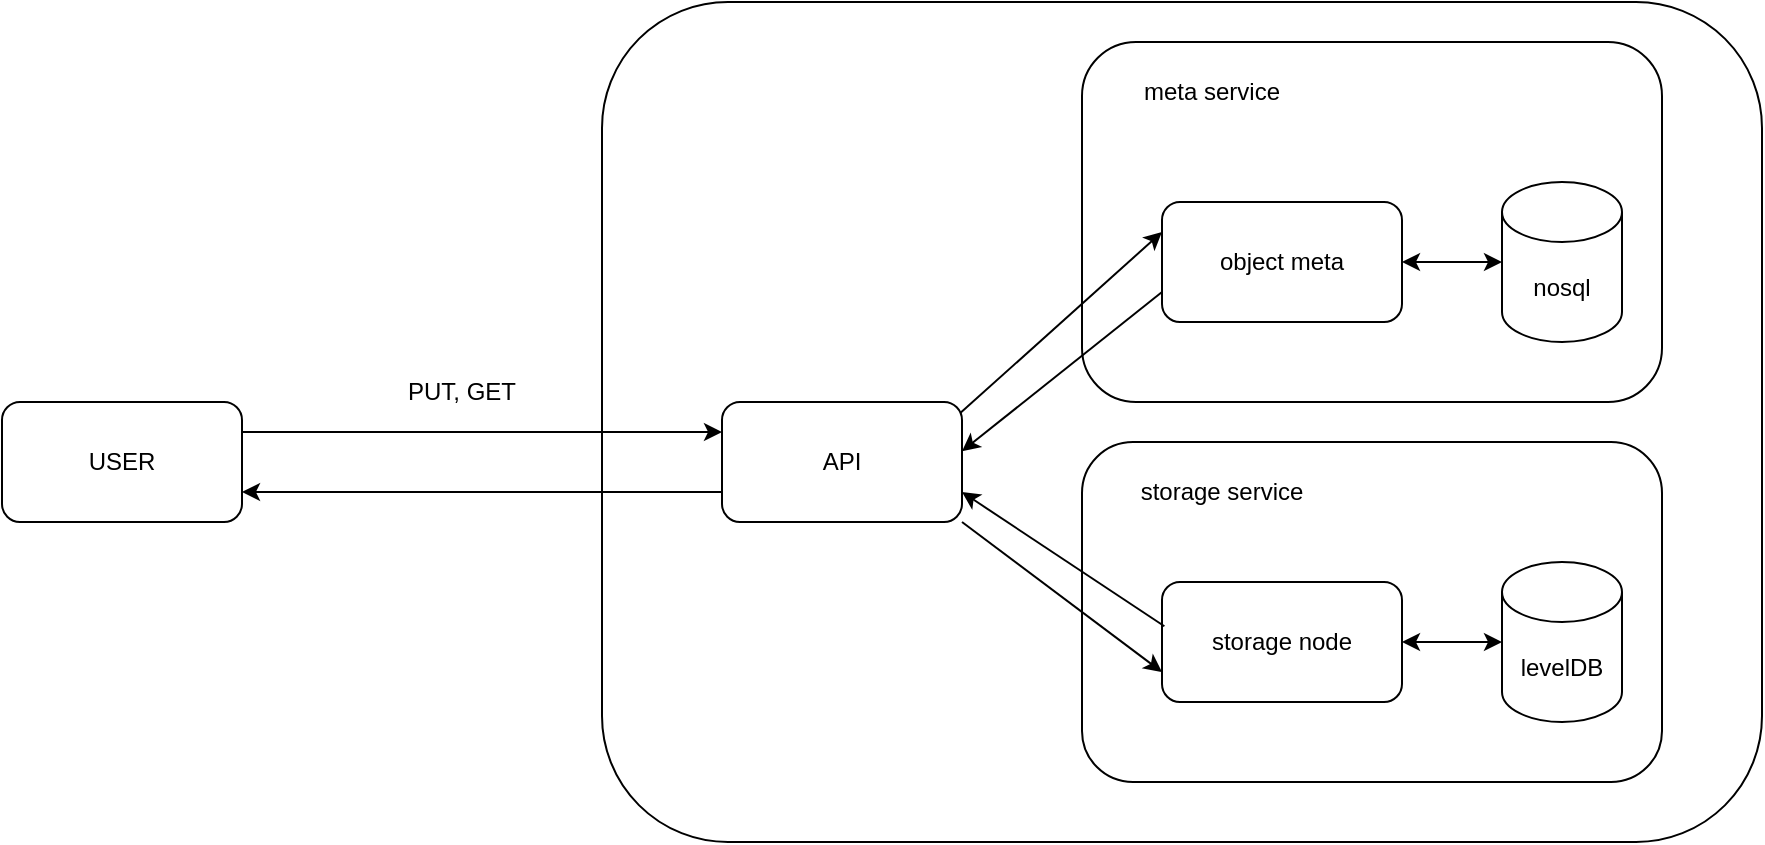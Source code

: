<mxfile>
    <diagram id="-xh7lsWtHkoIq44ITKwm" name="architecture_v1">
        <mxGraphModel dx="2067" dy="882" grid="1" gridSize="10" guides="1" tooltips="1" connect="1" arrows="1" fold="1" page="1" pageScale="1" pageWidth="827" pageHeight="1169" math="0" shadow="0">
            <root>
                <mxCell id="0"/>
                <mxCell id="1" parent="0"/>
                <mxCell id="4BQ2evdpj7uEI14HnPks-1" value="" style="rounded=1;whiteSpace=wrap;html=1;" vertex="1" parent="1">
                    <mxGeometry x="280" y="200" width="580" height="420" as="geometry"/>
                </mxCell>
                <mxCell id="4BQ2evdpj7uEI14HnPks-2" value="" style="rounded=1;whiteSpace=wrap;html=1;" vertex="1" parent="1">
                    <mxGeometry x="520" y="420" width="290" height="170" as="geometry"/>
                </mxCell>
                <mxCell id="4BQ2evdpj7uEI14HnPks-4" value="USER" style="rounded=1;whiteSpace=wrap;html=1;" vertex="1" parent="1">
                    <mxGeometry x="-20" y="400" width="120" height="60" as="geometry"/>
                </mxCell>
                <mxCell id="4BQ2evdpj7uEI14HnPks-5" value="API" style="rounded=1;whiteSpace=wrap;html=1;" vertex="1" parent="1">
                    <mxGeometry x="340" y="400" width="120" height="60" as="geometry"/>
                </mxCell>
                <mxCell id="4BQ2evdpj7uEI14HnPks-6" value="" style="endArrow=classic;html=1;exitX=1;exitY=0.25;exitDx=0;exitDy=0;entryX=0;entryY=0.25;entryDx=0;entryDy=0;" edge="1" parent="1" source="4BQ2evdpj7uEI14HnPks-4" target="4BQ2evdpj7uEI14HnPks-5">
                    <mxGeometry width="50" height="50" relative="1" as="geometry">
                        <mxPoint x="380" y="440" as="sourcePoint"/>
                        <mxPoint x="430" y="390" as="targetPoint"/>
                    </mxGeometry>
                </mxCell>
                <mxCell id="4BQ2evdpj7uEI14HnPks-7" value="" style="endArrow=classic;html=1;exitX=0;exitY=0.75;exitDx=0;exitDy=0;entryX=1;entryY=0.75;entryDx=0;entryDy=0;" edge="1" parent="1" source="4BQ2evdpj7uEI14HnPks-5" target="4BQ2evdpj7uEI14HnPks-4">
                    <mxGeometry width="50" height="50" relative="1" as="geometry">
                        <mxPoint x="110" y="425" as="sourcePoint"/>
                        <mxPoint x="350" y="425" as="targetPoint"/>
                    </mxGeometry>
                </mxCell>
                <mxCell id="4BQ2evdpj7uEI14HnPks-8" value="PUT, GET" style="text;html=1;strokeColor=none;fillColor=none;align=center;verticalAlign=middle;whiteSpace=wrap;rounded=0;" vertex="1" parent="1">
                    <mxGeometry x="180" y="380" width="60" height="30" as="geometry"/>
                </mxCell>
                <mxCell id="4BQ2evdpj7uEI14HnPks-9" value="" style="rounded=1;whiteSpace=wrap;html=1;" vertex="1" parent="1">
                    <mxGeometry x="520" y="220" width="290" height="180" as="geometry"/>
                </mxCell>
                <mxCell id="4BQ2evdpj7uEI14HnPks-10" value="object meta" style="rounded=1;whiteSpace=wrap;html=1;" vertex="1" parent="1">
                    <mxGeometry x="560" y="300" width="120" height="60" as="geometry"/>
                </mxCell>
                <mxCell id="4BQ2evdpj7uEI14HnPks-11" value="storage node" style="rounded=1;whiteSpace=wrap;html=1;" vertex="1" parent="1">
                    <mxGeometry x="560" y="490" width="120" height="60" as="geometry"/>
                </mxCell>
                <mxCell id="4BQ2evdpj7uEI14HnPks-14" value="nosql" style="shape=cylinder3;whiteSpace=wrap;html=1;boundedLbl=1;backgroundOutline=1;size=15;" vertex="1" parent="1">
                    <mxGeometry x="730" y="290" width="60" height="80" as="geometry"/>
                </mxCell>
                <mxCell id="4BQ2evdpj7uEI14HnPks-25" value="" style="endArrow=classic;html=1;exitX=0.994;exitY=0.09;exitDx=0;exitDy=0;entryX=0;entryY=0.25;entryDx=0;entryDy=0;exitPerimeter=0;" edge="1" parent="1" source="4BQ2evdpj7uEI14HnPks-5" target="4BQ2evdpj7uEI14HnPks-10">
                    <mxGeometry width="50" height="50" relative="1" as="geometry">
                        <mxPoint x="690" y="540" as="sourcePoint"/>
                        <mxPoint x="740" y="490" as="targetPoint"/>
                    </mxGeometry>
                </mxCell>
                <mxCell id="4BQ2evdpj7uEI14HnPks-26" value="" style="endArrow=classic;html=1;exitX=0;exitY=0.75;exitDx=0;exitDy=0;entryX=1;entryY=0.41;entryDx=0;entryDy=0;entryPerimeter=0;" edge="1" parent="1" source="4BQ2evdpj7uEI14HnPks-10" target="4BQ2evdpj7uEI14HnPks-5">
                    <mxGeometry width="50" height="50" relative="1" as="geometry">
                        <mxPoint x="470" y="425" as="sourcePoint"/>
                        <mxPoint x="570" y="275" as="targetPoint"/>
                    </mxGeometry>
                </mxCell>
                <mxCell id="4BQ2evdpj7uEI14HnPks-27" value="" style="endArrow=classic;html=1;exitX=1;exitY=1;exitDx=0;exitDy=0;entryX=0;entryY=0.75;entryDx=0;entryDy=0;" edge="1" parent="1" source="4BQ2evdpj7uEI14HnPks-5" target="4BQ2evdpj7uEI14HnPks-11">
                    <mxGeometry width="50" height="50" relative="1" as="geometry">
                        <mxPoint x="469.28" y="415.4" as="sourcePoint"/>
                        <mxPoint x="570" y="275" as="targetPoint"/>
                    </mxGeometry>
                </mxCell>
                <mxCell id="4BQ2evdpj7uEI14HnPks-28" value="" style="endArrow=classic;html=1;exitX=0.01;exitY=0.369;exitDx=0;exitDy=0;entryX=1;entryY=0.75;entryDx=0;entryDy=0;exitPerimeter=0;" edge="1" parent="1" source="4BQ2evdpj7uEI14HnPks-11" target="4BQ2evdpj7uEI14HnPks-5">
                    <mxGeometry width="50" height="50" relative="1" as="geometry">
                        <mxPoint x="470" y="470" as="sourcePoint"/>
                        <mxPoint x="570" y="655" as="targetPoint"/>
                    </mxGeometry>
                </mxCell>
                <mxCell id="4BQ2evdpj7uEI14HnPks-29" value="storage service" style="text;html=1;strokeColor=none;fillColor=none;align=center;verticalAlign=middle;whiteSpace=wrap;rounded=0;" vertex="1" parent="1">
                    <mxGeometry x="540" y="430" width="100" height="30" as="geometry"/>
                </mxCell>
                <mxCell id="4BQ2evdpj7uEI14HnPks-30" value="meta service" style="text;html=1;strokeColor=none;fillColor=none;align=center;verticalAlign=middle;whiteSpace=wrap;rounded=0;" vertex="1" parent="1">
                    <mxGeometry x="530" y="230" width="110" height="30" as="geometry"/>
                </mxCell>
                <mxCell id="4BQ2evdpj7uEI14HnPks-31" value="" style="endArrow=classic;startArrow=classic;html=1;entryX=0;entryY=0.5;entryDx=0;entryDy=0;entryPerimeter=0;" edge="1" parent="1" source="4BQ2evdpj7uEI14HnPks-10" target="4BQ2evdpj7uEI14HnPks-14">
                    <mxGeometry width="50" height="50" relative="1" as="geometry">
                        <mxPoint x="510" y="540" as="sourcePoint"/>
                        <mxPoint x="560" y="490" as="targetPoint"/>
                    </mxGeometry>
                </mxCell>
                <mxCell id="iA15LZfpJ7BzNo4cb26q-1" value="levelDB" style="shape=cylinder3;whiteSpace=wrap;html=1;boundedLbl=1;backgroundOutline=1;size=15;" vertex="1" parent="1">
                    <mxGeometry x="730" y="480" width="60" height="80" as="geometry"/>
                </mxCell>
                <mxCell id="iA15LZfpJ7BzNo4cb26q-2" value="" style="endArrow=classic;startArrow=classic;html=1;exitX=1;exitY=0.5;exitDx=0;exitDy=0;" edge="1" parent="1" source="4BQ2evdpj7uEI14HnPks-11" target="iA15LZfpJ7BzNo4cb26q-1">
                    <mxGeometry width="50" height="50" relative="1" as="geometry">
                        <mxPoint x="690" y="340" as="sourcePoint"/>
                        <mxPoint x="740" y="340" as="targetPoint"/>
                    </mxGeometry>
                </mxCell>
            </root>
        </mxGraphModel>
    </diagram>
    <diagram id="XrwoL8R-I7j03MeKUOcI" name="architecture_v2">
        <mxGraphModel dx="1954" dy="802" grid="1" gridSize="10" guides="1" tooltips="1" connect="1" arrows="1" fold="1" page="1" pageScale="1" pageWidth="827" pageHeight="1169" math="0" shadow="0">
            <root>
                <mxCell id="0"/>
                <mxCell id="1" parent="0"/>
                <mxCell id="3" value="" style="rounded=1;whiteSpace=wrap;html=1;" vertex="1" parent="1">
                    <mxGeometry x="280" y="120" width="700" height="720" as="geometry"/>
                </mxCell>
                <mxCell id="10" value="" style="rounded=1;whiteSpace=wrap;html=1;" vertex="1" parent="1">
                    <mxGeometry x="520" y="420" width="420" height="400" as="geometry"/>
                </mxCell>
                <mxCell id="37" value="" style="rounded=1;whiteSpace=wrap;html=1;" vertex="1" parent="1">
                    <mxGeometry x="660" y="430" width="270" height="380" as="geometry"/>
                </mxCell>
                <mxCell id="2" value="USER" style="rounded=1;whiteSpace=wrap;html=1;" vertex="1" parent="1">
                    <mxGeometry x="-20" y="400" width="120" height="60" as="geometry"/>
                </mxCell>
                <mxCell id="4" value="API" style="rounded=1;whiteSpace=wrap;html=1;" vertex="1" parent="1">
                    <mxGeometry x="340" y="400" width="120" height="60" as="geometry"/>
                </mxCell>
                <mxCell id="6" value="" style="endArrow=classic;html=1;exitX=1;exitY=0.25;exitDx=0;exitDy=0;entryX=0;entryY=0.25;entryDx=0;entryDy=0;" edge="1" parent="1" source="2" target="4">
                    <mxGeometry width="50" height="50" relative="1" as="geometry">
                        <mxPoint x="380" y="440" as="sourcePoint"/>
                        <mxPoint x="430" y="390" as="targetPoint"/>
                    </mxGeometry>
                </mxCell>
                <mxCell id="7" value="" style="endArrow=classic;html=1;exitX=0;exitY=0.75;exitDx=0;exitDy=0;entryX=1;entryY=0.75;entryDx=0;entryDy=0;" edge="1" parent="1" source="4" target="2">
                    <mxGeometry width="50" height="50" relative="1" as="geometry">
                        <mxPoint x="110" y="425" as="sourcePoint"/>
                        <mxPoint x="350" y="425" as="targetPoint"/>
                    </mxGeometry>
                </mxCell>
                <mxCell id="8" value="PUT, GET" style="text;html=1;strokeColor=none;fillColor=none;align=center;verticalAlign=middle;whiteSpace=wrap;rounded=0;" vertex="1" parent="1">
                    <mxGeometry x="180" y="380" width="60" height="30" as="geometry"/>
                </mxCell>
                <mxCell id="9" value="" style="rounded=1;whiteSpace=wrap;html=1;" vertex="1" parent="1">
                    <mxGeometry x="520" y="150" width="410" height="250" as="geometry"/>
                </mxCell>
                <mxCell id="12" value="object meta node" style="rounded=1;whiteSpace=wrap;html=1;" vertex="1" parent="1">
                    <mxGeometry x="560" y="250" width="120" height="60" as="geometry"/>
                </mxCell>
                <mxCell id="13" value="storage node cluster" style="rounded=1;whiteSpace=wrap;html=1;" vertex="1" parent="1">
                    <mxGeometry x="560" y="600" width="120" height="60" as="geometry"/>
                </mxCell>
                <mxCell id="14" value="" style="rounded=1;whiteSpace=wrap;html=1;" vertex="1" parent="1">
                    <mxGeometry x="740" y="440" width="160" height="110" as="geometry"/>
                </mxCell>
                <mxCell id="15" value="" style="rounded=1;whiteSpace=wrap;html=1;" vertex="1" parent="1">
                    <mxGeometry x="740" y="560" width="160" height="100" as="geometry"/>
                </mxCell>
                <mxCell id="16" value="nosql" style="shape=cylinder3;whiteSpace=wrap;html=1;boundedLbl=1;backgroundOutline=1;size=15;" vertex="1" parent="1">
                    <mxGeometry x="840" y="240" width="60" height="80" as="geometry"/>
                </mxCell>
                <mxCell id="17" value="storage node" style="rounded=1;whiteSpace=wrap;html=1;" vertex="1" parent="1">
                    <mxGeometry x="760" y="470" width="120" height="30" as="geometry"/>
                </mxCell>
                <mxCell id="19" value="storage node" style="rounded=1;whiteSpace=wrap;html=1;" vertex="1" parent="1">
                    <mxGeometry x="760" y="510" width="120" height="30" as="geometry"/>
                </mxCell>
                <mxCell id="20" value="storage node" style="rounded=1;whiteSpace=wrap;html=1;" vertex="1" parent="1">
                    <mxGeometry x="760" y="595" width="120" height="50" as="geometry"/>
                </mxCell>
                <mxCell id="21" value="" style="endArrow=none;dashed=1;html=1;dashPattern=1 3;strokeWidth=2;exitX=0.731;exitY=0.714;exitDx=0;exitDy=0;exitPerimeter=0;" edge="1" parent="1" source="10">
                    <mxGeometry width="50" height="50" relative="1" as="geometry">
                        <mxPoint x="830" y="680" as="sourcePoint"/>
                        <mxPoint x="827" y="660" as="targetPoint"/>
                    </mxGeometry>
                </mxCell>
                <mxCell id="22" value="" style="rounded=1;whiteSpace=wrap;html=1;" vertex="1" parent="1">
                    <mxGeometry x="740" y="690" width="160" height="110" as="geometry"/>
                </mxCell>
                <mxCell id="24" value="storage node" style="rounded=1;whiteSpace=wrap;html=1;" vertex="1" parent="1">
                    <mxGeometry x="760" y="720" width="120" height="30" as="geometry"/>
                </mxCell>
                <mxCell id="25" value="storage node" style="rounded=1;whiteSpace=wrap;html=1;" vertex="1" parent="1">
                    <mxGeometry x="760" y="760" width="120" height="30" as="geometry"/>
                </mxCell>
                <mxCell id="26" value="xxx.xxx.xxx.1" style="text;html=1;strokeColor=none;fillColor=none;align=center;verticalAlign=middle;whiteSpace=wrap;rounded=0;" vertex="1" parent="1">
                    <mxGeometry x="760" y="440" width="60" height="20" as="geometry"/>
                </mxCell>
                <mxCell id="28" value="xxx.xxx.xxx.2" style="text;html=1;strokeColor=none;fillColor=none;align=center;verticalAlign=middle;whiteSpace=wrap;rounded=0;" vertex="1" parent="1">
                    <mxGeometry x="760" y="560" width="60" height="20" as="geometry"/>
                </mxCell>
                <mxCell id="30" value="xxx.xxx.xxx.3" style="text;html=1;strokeColor=none;fillColor=none;align=center;verticalAlign=middle;whiteSpace=wrap;rounded=0;" vertex="1" parent="1">
                    <mxGeometry x="760" y="690" width="60" height="20" as="geometry"/>
                </mxCell>
                <mxCell id="31" value="" style="endArrow=classic;html=1;exitX=0.994;exitY=0.09;exitDx=0;exitDy=0;entryX=0;entryY=0.25;entryDx=0;entryDy=0;exitPerimeter=0;" edge="1" parent="1" source="4" target="12">
                    <mxGeometry width="50" height="50" relative="1" as="geometry">
                        <mxPoint x="690" y="540" as="sourcePoint"/>
                        <mxPoint x="740" y="490" as="targetPoint"/>
                    </mxGeometry>
                </mxCell>
                <mxCell id="32" value="" style="endArrow=classic;html=1;exitX=0;exitY=0.75;exitDx=0;exitDy=0;entryX=1;entryY=0.41;entryDx=0;entryDy=0;entryPerimeter=0;" edge="1" parent="1" source="12" target="4">
                    <mxGeometry width="50" height="50" relative="1" as="geometry">
                        <mxPoint x="470" y="425" as="sourcePoint"/>
                        <mxPoint x="570" y="275" as="targetPoint"/>
                    </mxGeometry>
                </mxCell>
                <mxCell id="33" value="" style="endArrow=classic;html=1;exitX=1;exitY=1;exitDx=0;exitDy=0;entryX=0;entryY=0.75;entryDx=0;entryDy=0;" edge="1" parent="1" source="4" target="13">
                    <mxGeometry width="50" height="50" relative="1" as="geometry">
                        <mxPoint x="469.28" y="415.4" as="sourcePoint"/>
                        <mxPoint x="570" y="275" as="targetPoint"/>
                    </mxGeometry>
                </mxCell>
                <mxCell id="34" value="" style="endArrow=classic;html=1;exitX=0.01;exitY=0.369;exitDx=0;exitDy=0;entryX=1;entryY=0.75;entryDx=0;entryDy=0;exitPerimeter=0;" edge="1" parent="1" source="13" target="4">
                    <mxGeometry width="50" height="50" relative="1" as="geometry">
                        <mxPoint x="470" y="470" as="sourcePoint"/>
                        <mxPoint x="570" y="655" as="targetPoint"/>
                    </mxGeometry>
                </mxCell>
                <mxCell id="35" value="storage service" style="text;html=1;strokeColor=none;fillColor=none;align=center;verticalAlign=middle;whiteSpace=wrap;rounded=0;" vertex="1" parent="1">
                    <mxGeometry x="540" y="440" width="100" height="30" as="geometry"/>
                </mxCell>
                <mxCell id="36" value="meta service" style="text;html=1;strokeColor=none;fillColor=none;align=center;verticalAlign=middle;whiteSpace=wrap;rounded=0;" vertex="1" parent="1">
                    <mxGeometry x="540" y="160" width="110" height="30" as="geometry"/>
                </mxCell>
                <mxCell id="22j1NjlpuGM0zyQFbdJL-37" value="" style="endArrow=classic;startArrow=classic;html=1;" edge="1" parent="1" source="12" target="16">
                    <mxGeometry width="50" height="50" relative="1" as="geometry">
                        <mxPoint x="620" y="550" as="sourcePoint"/>
                        <mxPoint x="670" y="500" as="targetPoint"/>
                    </mxGeometry>
                </mxCell>
            </root>
        </mxGraphModel>
    </diagram>
</mxfile>